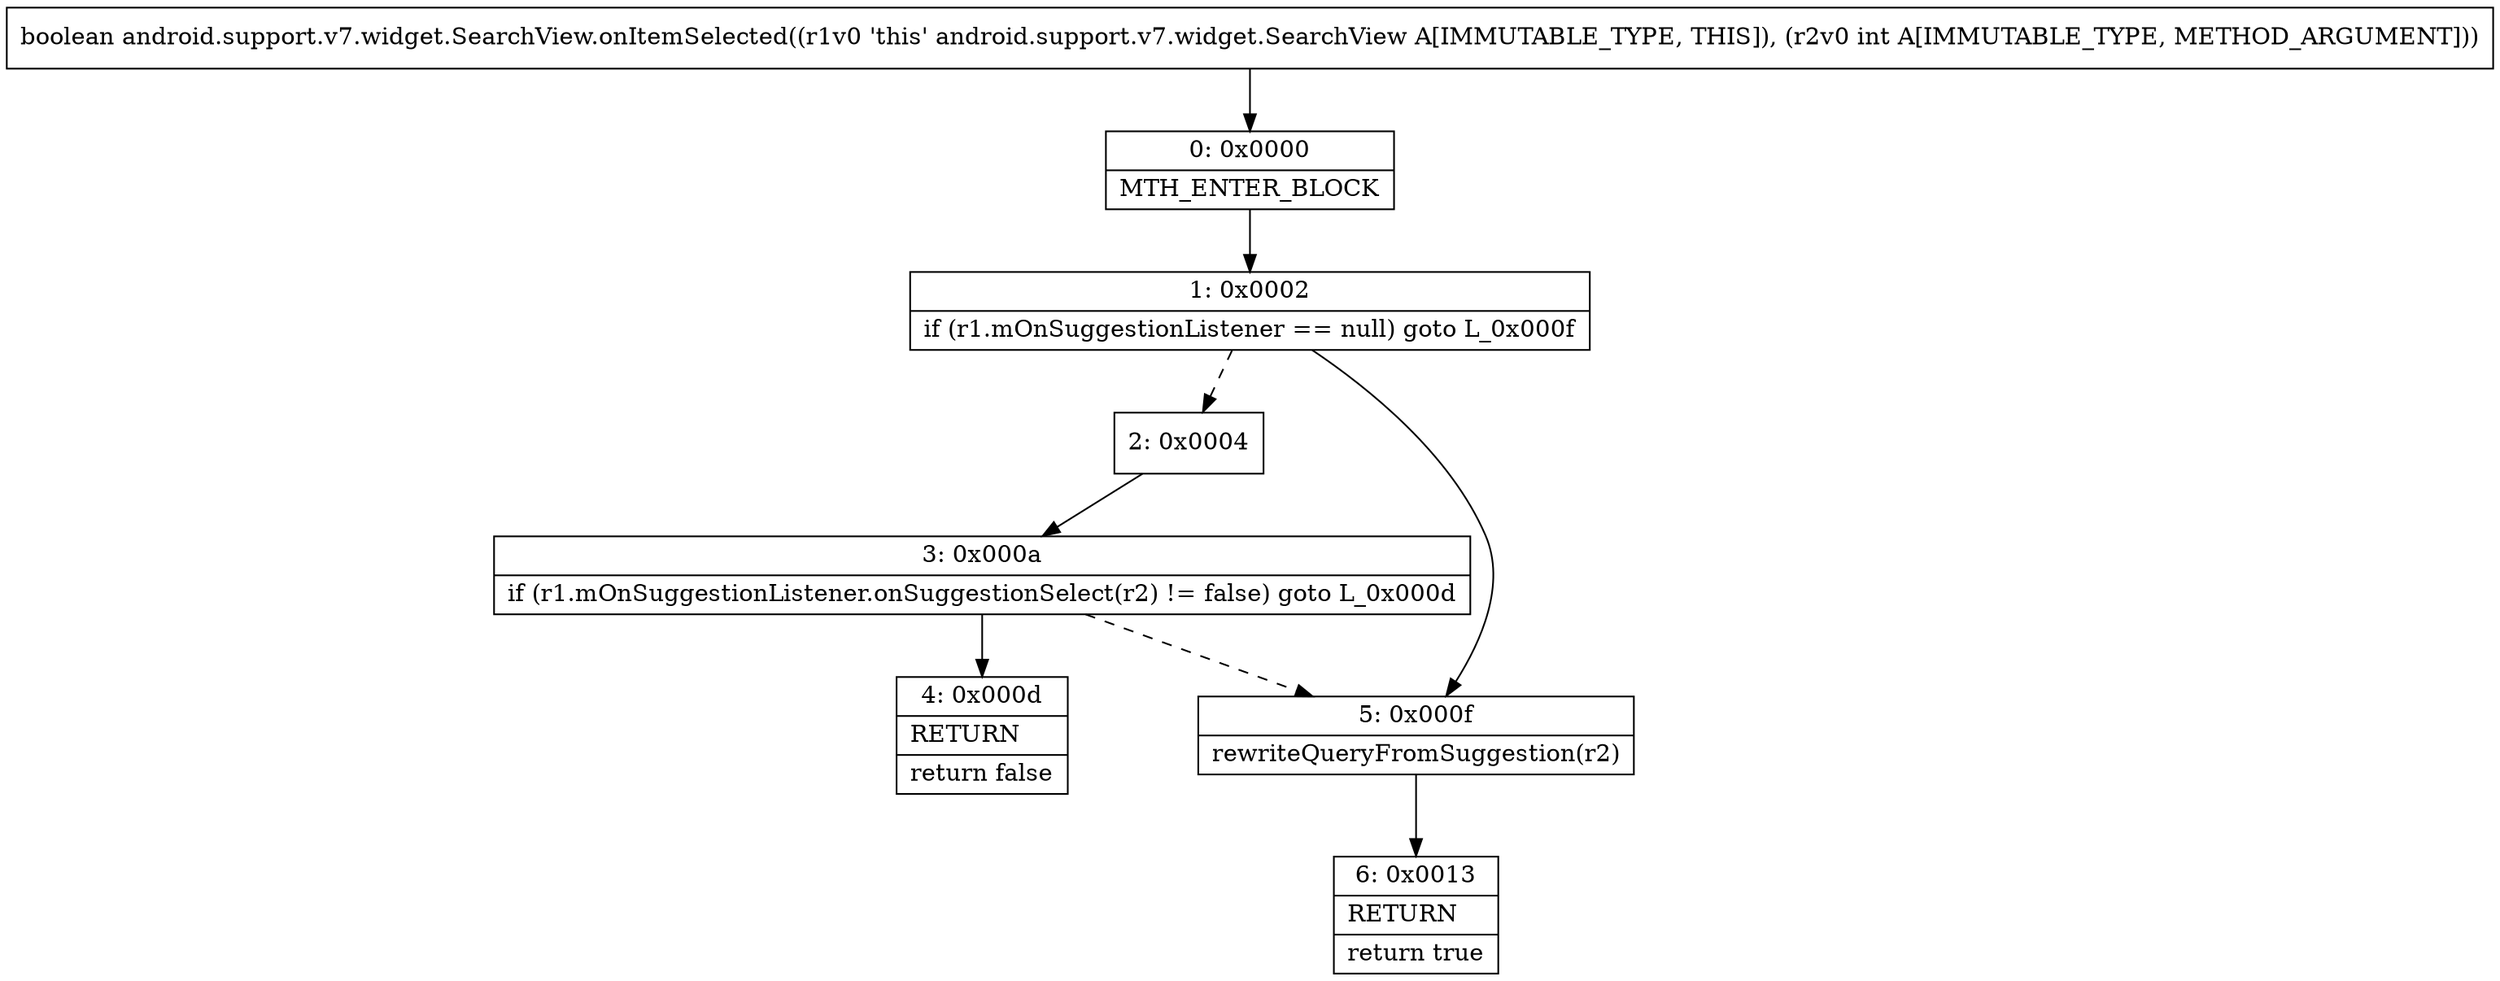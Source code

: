 digraph "CFG forandroid.support.v7.widget.SearchView.onItemSelected(I)Z" {
Node_0 [shape=record,label="{0\:\ 0x0000|MTH_ENTER_BLOCK\l}"];
Node_1 [shape=record,label="{1\:\ 0x0002|if (r1.mOnSuggestionListener == null) goto L_0x000f\l}"];
Node_2 [shape=record,label="{2\:\ 0x0004}"];
Node_3 [shape=record,label="{3\:\ 0x000a|if (r1.mOnSuggestionListener.onSuggestionSelect(r2) != false) goto L_0x000d\l}"];
Node_4 [shape=record,label="{4\:\ 0x000d|RETURN\l|return false\l}"];
Node_5 [shape=record,label="{5\:\ 0x000f|rewriteQueryFromSuggestion(r2)\l}"];
Node_6 [shape=record,label="{6\:\ 0x0013|RETURN\l|return true\l}"];
MethodNode[shape=record,label="{boolean android.support.v7.widget.SearchView.onItemSelected((r1v0 'this' android.support.v7.widget.SearchView A[IMMUTABLE_TYPE, THIS]), (r2v0 int A[IMMUTABLE_TYPE, METHOD_ARGUMENT])) }"];
MethodNode -> Node_0;
Node_0 -> Node_1;
Node_1 -> Node_2[style=dashed];
Node_1 -> Node_5;
Node_2 -> Node_3;
Node_3 -> Node_4;
Node_3 -> Node_5[style=dashed];
Node_5 -> Node_6;
}

